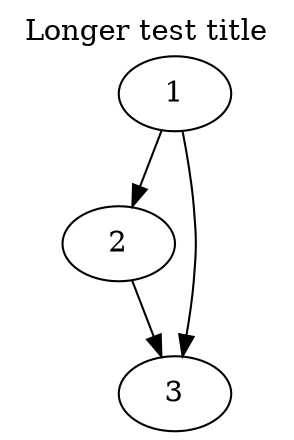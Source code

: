 
digraph frame{
    labelloc="t";
    label="Longer test title";
    1 [id=node1];
    2 [id=node2];
    3 [id=node3];
    1 -> 2 [id=edge_1_2];
    1 -> 3 [id=edge_1_3];
    2 -> 3 [id=edge_2_3];
}
